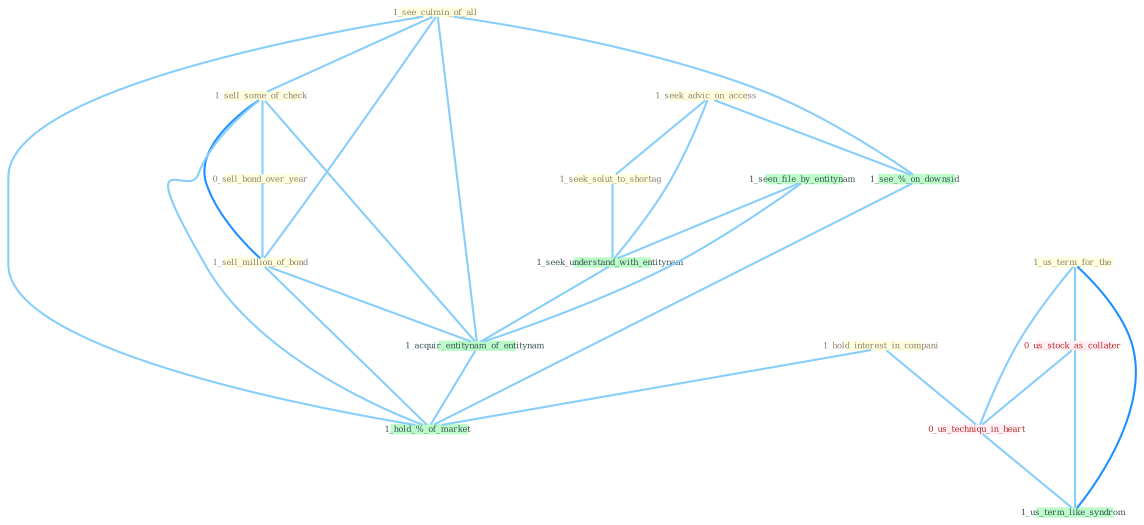 Graph G{ 
    node
    [shape=polygon,style=filled,width=.5,height=.06,color="#BDFCC9",fixedsize=true,fontsize=4,
    fontcolor="#2f4f4f"];
    {node
    [color="#ffffe0", fontcolor="#8b7d6b"] "1_seek_advic_on_access " "1_us_term_for_the " "1_seek_solut_to_shortag " "1_see_culmin_of_all " "1_sell_some_of_check " "0_sell_bond_over_year " "1_hold_interest_in_compani " "1_sell_million_of_bond "}
{node [color="#fff0f5", fontcolor="#b22222"] "0_us_stock_as_collater " "0_us_techniqu_in_heart "}
edge [color="#B0E2FF"];

	"1_seek_advic_on_access " -- "1_seek_solut_to_shortag " [w="1", color="#87cefa" ];
	"1_seek_advic_on_access " -- "1_seek_understand_with_entitynam " [w="1", color="#87cefa" ];
	"1_seek_advic_on_access " -- "1_see_%_on_downsid " [w="1", color="#87cefa" ];
	"1_us_term_for_the " -- "0_us_stock_as_collater " [w="1", color="#87cefa" ];
	"1_us_term_for_the " -- "0_us_techniqu_in_heart " [w="1", color="#87cefa" ];
	"1_us_term_for_the " -- "1_us_term_like_syndrom " [w="2", color="#1e90ff" , len=0.8];
	"1_seek_solut_to_shortag " -- "1_seek_understand_with_entitynam " [w="1", color="#87cefa" ];
	"1_see_culmin_of_all " -- "1_sell_some_of_check " [w="1", color="#87cefa" ];
	"1_see_culmin_of_all " -- "1_sell_million_of_bond " [w="1", color="#87cefa" ];
	"1_see_culmin_of_all " -- "1_acquir_entitynam_of_entitynam " [w="1", color="#87cefa" ];
	"1_see_culmin_of_all " -- "1_see_%_on_downsid " [w="1", color="#87cefa" ];
	"1_see_culmin_of_all " -- "1_hold_%_of_market " [w="1", color="#87cefa" ];
	"1_sell_some_of_check " -- "0_sell_bond_over_year " [w="1", color="#87cefa" ];
	"1_sell_some_of_check " -- "1_sell_million_of_bond " [w="2", color="#1e90ff" , len=0.8];
	"1_sell_some_of_check " -- "1_acquir_entitynam_of_entitynam " [w="1", color="#87cefa" ];
	"1_sell_some_of_check " -- "1_hold_%_of_market " [w="1", color="#87cefa" ];
	"0_sell_bond_over_year " -- "1_sell_million_of_bond " [w="1", color="#87cefa" ];
	"1_hold_interest_in_compani " -- "0_us_techniqu_in_heart " [w="1", color="#87cefa" ];
	"1_hold_interest_in_compani " -- "1_hold_%_of_market " [w="1", color="#87cefa" ];
	"1_sell_million_of_bond " -- "1_acquir_entitynam_of_entitynam " [w="1", color="#87cefa" ];
	"1_sell_million_of_bond " -- "1_hold_%_of_market " [w="1", color="#87cefa" ];
	"1_seen_file_by_entitynam " -- "1_seek_understand_with_entitynam " [w="1", color="#87cefa" ];
	"1_seen_file_by_entitynam " -- "1_acquir_entitynam_of_entitynam " [w="1", color="#87cefa" ];
	"0_us_stock_as_collater " -- "0_us_techniqu_in_heart " [w="1", color="#87cefa" ];
	"0_us_stock_as_collater " -- "1_us_term_like_syndrom " [w="1", color="#87cefa" ];
	"1_seek_understand_with_entitynam " -- "1_acquir_entitynam_of_entitynam " [w="1", color="#87cefa" ];
	"1_acquir_entitynam_of_entitynam " -- "1_hold_%_of_market " [w="1", color="#87cefa" ];
	"0_us_techniqu_in_heart " -- "1_us_term_like_syndrom " [w="1", color="#87cefa" ];
	"1_see_%_on_downsid " -- "1_hold_%_of_market " [w="1", color="#87cefa" ];
}